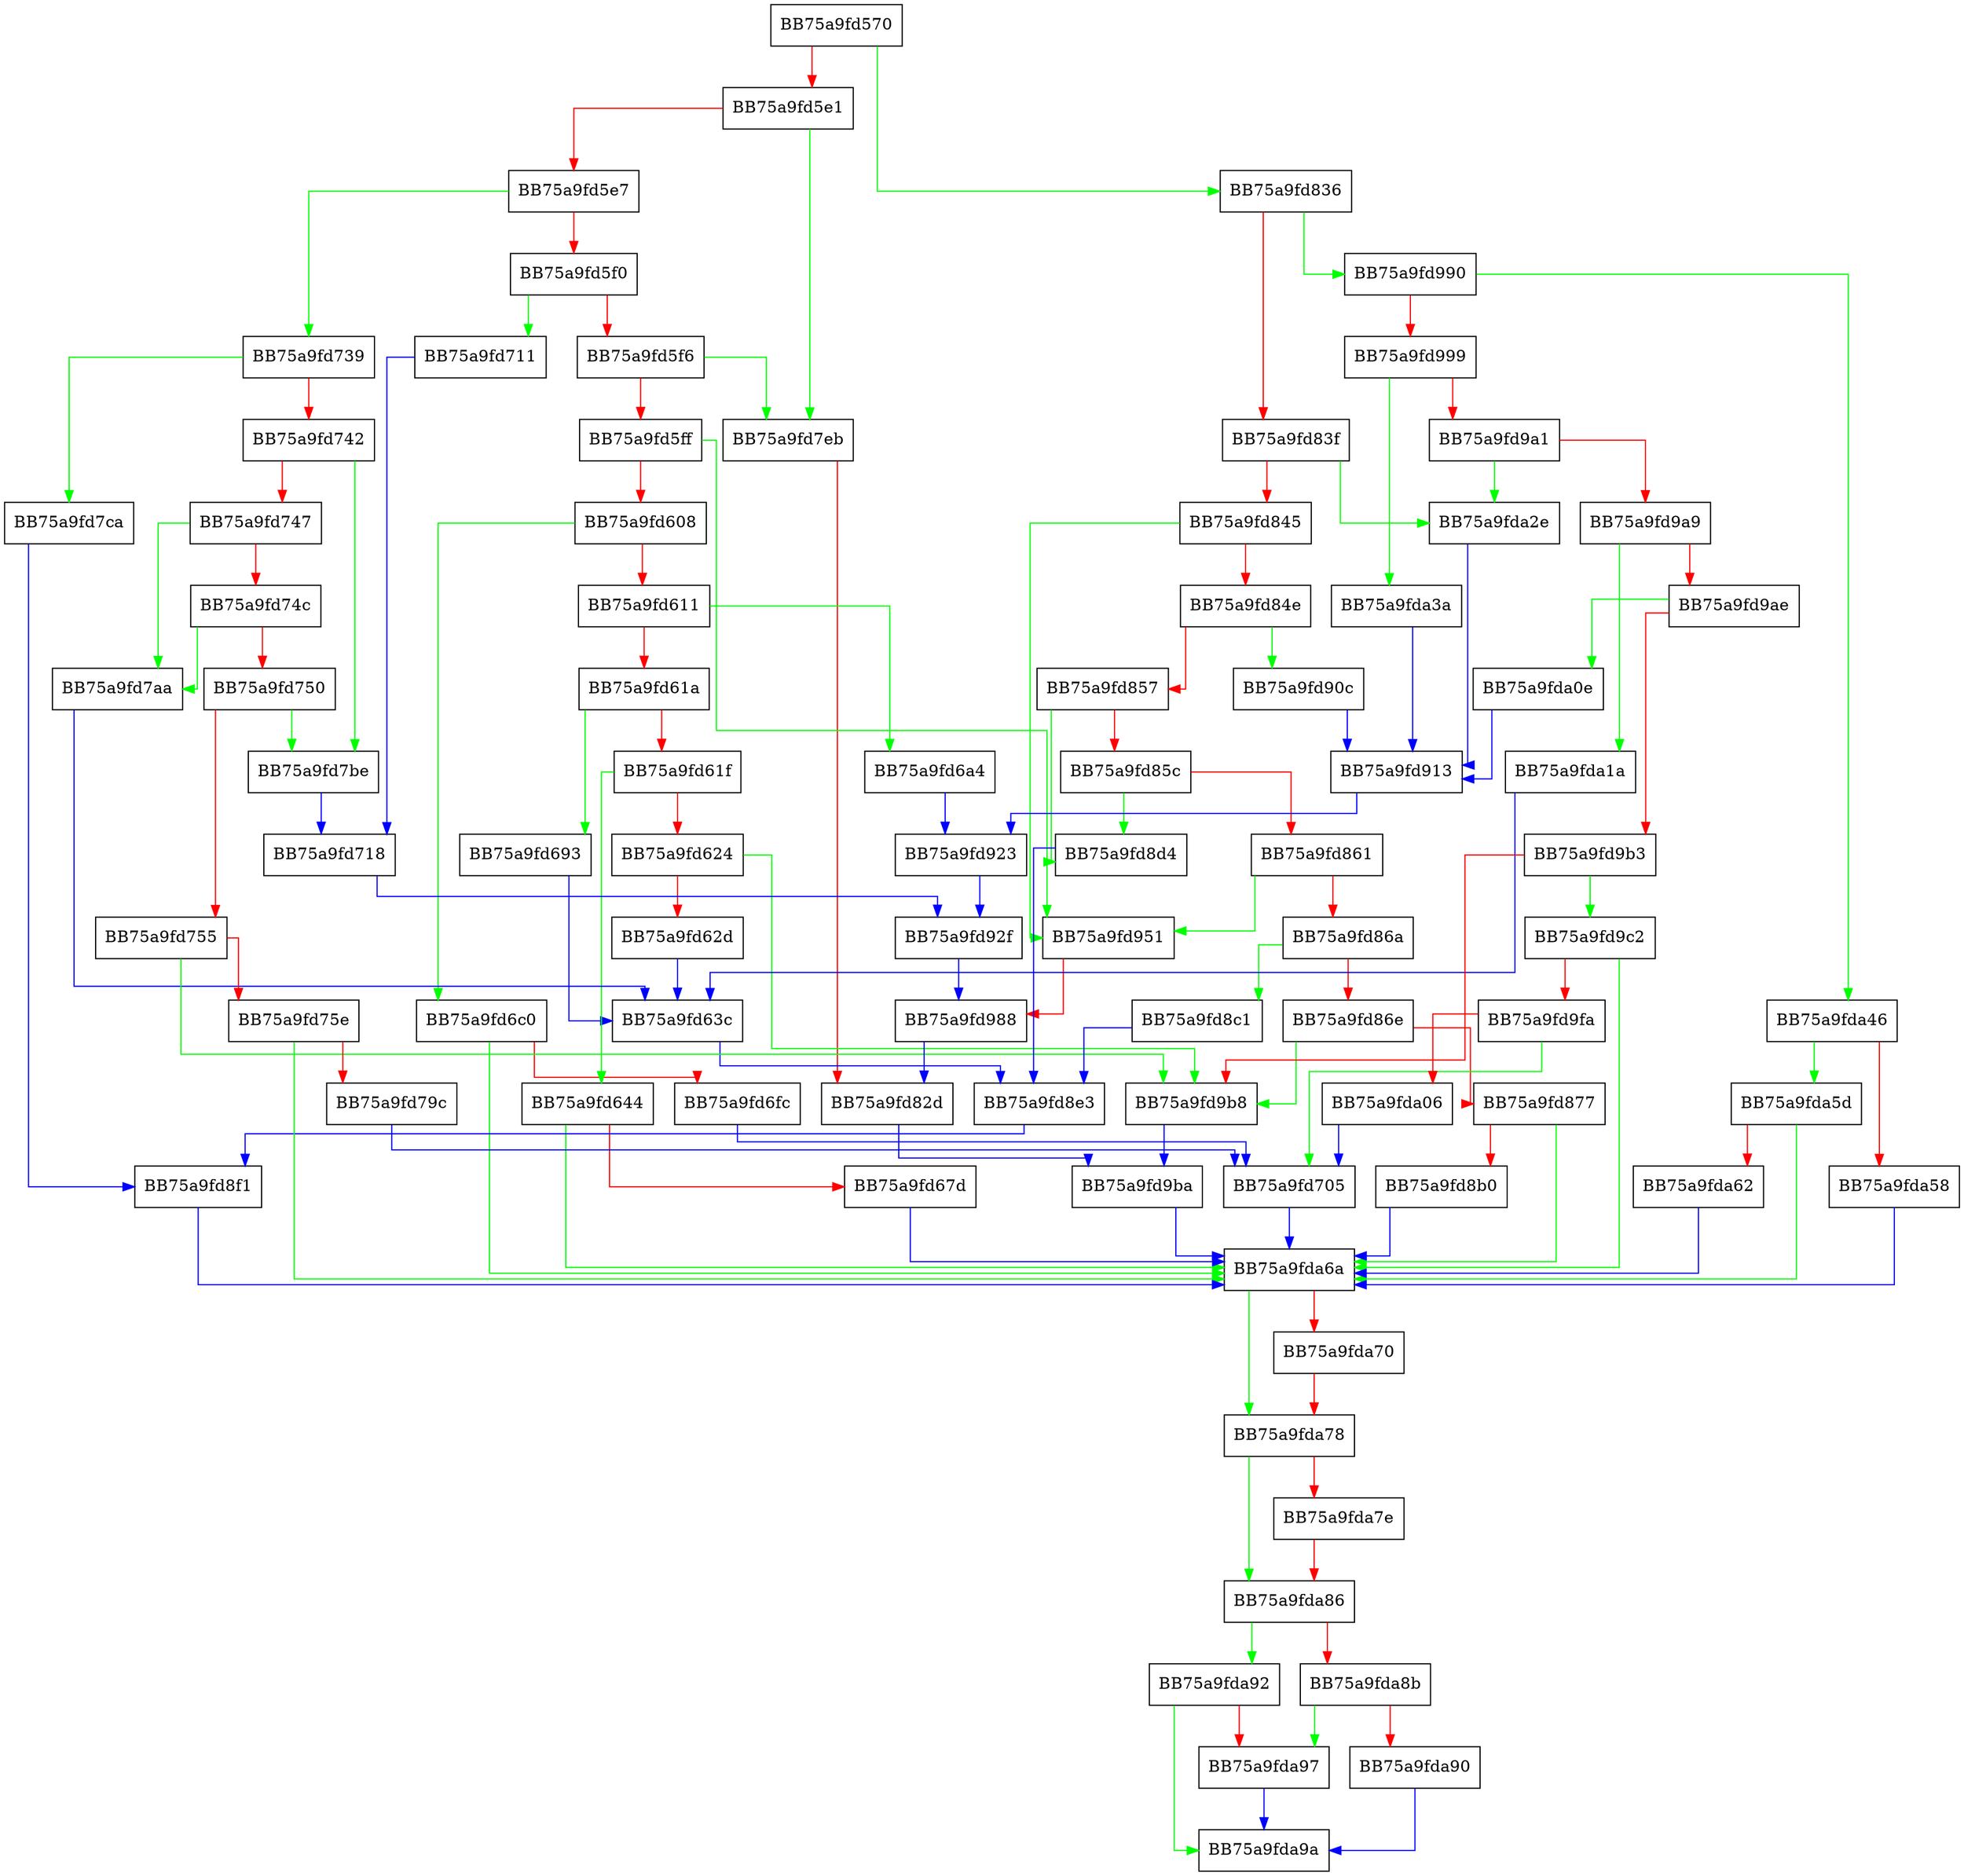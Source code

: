 digraph do_get {
  node [shape="box"];
  graph [splines=ortho];
  BB75a9fd570 -> BB75a9fd836 [color="green"];
  BB75a9fd570 -> BB75a9fd5e1 [color="red"];
  BB75a9fd5e1 -> BB75a9fd7eb [color="green"];
  BB75a9fd5e1 -> BB75a9fd5e7 [color="red"];
  BB75a9fd5e7 -> BB75a9fd739 [color="green"];
  BB75a9fd5e7 -> BB75a9fd5f0 [color="red"];
  BB75a9fd5f0 -> BB75a9fd711 [color="green"];
  BB75a9fd5f0 -> BB75a9fd5f6 [color="red"];
  BB75a9fd5f6 -> BB75a9fd7eb [color="green"];
  BB75a9fd5f6 -> BB75a9fd5ff [color="red"];
  BB75a9fd5ff -> BB75a9fd951 [color="green"];
  BB75a9fd5ff -> BB75a9fd608 [color="red"];
  BB75a9fd608 -> BB75a9fd6c0 [color="green"];
  BB75a9fd608 -> BB75a9fd611 [color="red"];
  BB75a9fd611 -> BB75a9fd6a4 [color="green"];
  BB75a9fd611 -> BB75a9fd61a [color="red"];
  BB75a9fd61a -> BB75a9fd693 [color="green"];
  BB75a9fd61a -> BB75a9fd61f [color="red"];
  BB75a9fd61f -> BB75a9fd644 [color="green"];
  BB75a9fd61f -> BB75a9fd624 [color="red"];
  BB75a9fd624 -> BB75a9fd9b8 [color="green"];
  BB75a9fd624 -> BB75a9fd62d [color="red"];
  BB75a9fd62d -> BB75a9fd63c [color="blue"];
  BB75a9fd63c -> BB75a9fd8e3 [color="blue"];
  BB75a9fd644 -> BB75a9fda6a [color="green"];
  BB75a9fd644 -> BB75a9fd67d [color="red"];
  BB75a9fd67d -> BB75a9fda6a [color="blue"];
  BB75a9fd693 -> BB75a9fd63c [color="blue"];
  BB75a9fd6a4 -> BB75a9fd923 [color="blue"];
  BB75a9fd6c0 -> BB75a9fda6a [color="green"];
  BB75a9fd6c0 -> BB75a9fd6fc [color="red"];
  BB75a9fd6fc -> BB75a9fd705 [color="blue"];
  BB75a9fd705 -> BB75a9fda6a [color="blue"];
  BB75a9fd711 -> BB75a9fd718 [color="blue"];
  BB75a9fd718 -> BB75a9fd92f [color="blue"];
  BB75a9fd739 -> BB75a9fd7ca [color="green"];
  BB75a9fd739 -> BB75a9fd742 [color="red"];
  BB75a9fd742 -> BB75a9fd7be [color="green"];
  BB75a9fd742 -> BB75a9fd747 [color="red"];
  BB75a9fd747 -> BB75a9fd7aa [color="green"];
  BB75a9fd747 -> BB75a9fd74c [color="red"];
  BB75a9fd74c -> BB75a9fd7aa [color="green"];
  BB75a9fd74c -> BB75a9fd750 [color="red"];
  BB75a9fd750 -> BB75a9fd7be [color="green"];
  BB75a9fd750 -> BB75a9fd755 [color="red"];
  BB75a9fd755 -> BB75a9fd9b8 [color="green"];
  BB75a9fd755 -> BB75a9fd75e [color="red"];
  BB75a9fd75e -> BB75a9fda6a [color="green"];
  BB75a9fd75e -> BB75a9fd79c [color="red"];
  BB75a9fd79c -> BB75a9fd705 [color="blue"];
  BB75a9fd7aa -> BB75a9fd63c [color="blue"];
  BB75a9fd7be -> BB75a9fd718 [color="blue"];
  BB75a9fd7ca -> BB75a9fd8f1 [color="blue"];
  BB75a9fd7eb -> BB75a9fd82d [color="red"];
  BB75a9fd82d -> BB75a9fd9ba [color="blue"];
  BB75a9fd836 -> BB75a9fd990 [color="green"];
  BB75a9fd836 -> BB75a9fd83f [color="red"];
  BB75a9fd83f -> BB75a9fda2e [color="green"];
  BB75a9fd83f -> BB75a9fd845 [color="red"];
  BB75a9fd845 -> BB75a9fd951 [color="green"];
  BB75a9fd845 -> BB75a9fd84e [color="red"];
  BB75a9fd84e -> BB75a9fd90c [color="green"];
  BB75a9fd84e -> BB75a9fd857 [color="red"];
  BB75a9fd857 -> BB75a9fd8d4 [color="green"];
  BB75a9fd857 -> BB75a9fd85c [color="red"];
  BB75a9fd85c -> BB75a9fd8d4 [color="green"];
  BB75a9fd85c -> BB75a9fd861 [color="red"];
  BB75a9fd861 -> BB75a9fd951 [color="green"];
  BB75a9fd861 -> BB75a9fd86a [color="red"];
  BB75a9fd86a -> BB75a9fd8c1 [color="green"];
  BB75a9fd86a -> BB75a9fd86e [color="red"];
  BB75a9fd86e -> BB75a9fd9b8 [color="green"];
  BB75a9fd86e -> BB75a9fd877 [color="red"];
  BB75a9fd877 -> BB75a9fda6a [color="green"];
  BB75a9fd877 -> BB75a9fd8b0 [color="red"];
  BB75a9fd8b0 -> BB75a9fda6a [color="blue"];
  BB75a9fd8c1 -> BB75a9fd8e3 [color="blue"];
  BB75a9fd8d4 -> BB75a9fd8e3 [color="blue"];
  BB75a9fd8e3 -> BB75a9fd8f1 [color="blue"];
  BB75a9fd8f1 -> BB75a9fda6a [color="blue"];
  BB75a9fd90c -> BB75a9fd913 [color="blue"];
  BB75a9fd913 -> BB75a9fd923 [color="blue"];
  BB75a9fd923 -> BB75a9fd92f [color="blue"];
  BB75a9fd92f -> BB75a9fd988 [color="blue"];
  BB75a9fd951 -> BB75a9fd988 [color="red"];
  BB75a9fd988 -> BB75a9fd82d [color="blue"];
  BB75a9fd990 -> BB75a9fda46 [color="green"];
  BB75a9fd990 -> BB75a9fd999 [color="red"];
  BB75a9fd999 -> BB75a9fda3a [color="green"];
  BB75a9fd999 -> BB75a9fd9a1 [color="red"];
  BB75a9fd9a1 -> BB75a9fda2e [color="green"];
  BB75a9fd9a1 -> BB75a9fd9a9 [color="red"];
  BB75a9fd9a9 -> BB75a9fda1a [color="green"];
  BB75a9fd9a9 -> BB75a9fd9ae [color="red"];
  BB75a9fd9ae -> BB75a9fda0e [color="green"];
  BB75a9fd9ae -> BB75a9fd9b3 [color="red"];
  BB75a9fd9b3 -> BB75a9fd9c2 [color="green"];
  BB75a9fd9b3 -> BB75a9fd9b8 [color="red"];
  BB75a9fd9b8 -> BB75a9fd9ba [color="blue"];
  BB75a9fd9ba -> BB75a9fda6a [color="blue"];
  BB75a9fd9c2 -> BB75a9fda6a [color="green"];
  BB75a9fd9c2 -> BB75a9fd9fa [color="red"];
  BB75a9fd9fa -> BB75a9fd705 [color="green"];
  BB75a9fd9fa -> BB75a9fda06 [color="red"];
  BB75a9fda06 -> BB75a9fd705 [color="blue"];
  BB75a9fda0e -> BB75a9fd913 [color="blue"];
  BB75a9fda1a -> BB75a9fd63c [color="blue"];
  BB75a9fda2e -> BB75a9fd913 [color="blue"];
  BB75a9fda3a -> BB75a9fd913 [color="blue"];
  BB75a9fda46 -> BB75a9fda5d [color="green"];
  BB75a9fda46 -> BB75a9fda58 [color="red"];
  BB75a9fda58 -> BB75a9fda6a [color="blue"];
  BB75a9fda5d -> BB75a9fda6a [color="green"];
  BB75a9fda5d -> BB75a9fda62 [color="red"];
  BB75a9fda62 -> BB75a9fda6a [color="blue"];
  BB75a9fda6a -> BB75a9fda78 [color="green"];
  BB75a9fda6a -> BB75a9fda70 [color="red"];
  BB75a9fda70 -> BB75a9fda78 [color="red"];
  BB75a9fda78 -> BB75a9fda86 [color="green"];
  BB75a9fda78 -> BB75a9fda7e [color="red"];
  BB75a9fda7e -> BB75a9fda86 [color="red"];
  BB75a9fda86 -> BB75a9fda92 [color="green"];
  BB75a9fda86 -> BB75a9fda8b [color="red"];
  BB75a9fda8b -> BB75a9fda97 [color="green"];
  BB75a9fda8b -> BB75a9fda90 [color="red"];
  BB75a9fda90 -> BB75a9fda9a [color="blue"];
  BB75a9fda92 -> BB75a9fda9a [color="green"];
  BB75a9fda92 -> BB75a9fda97 [color="red"];
  BB75a9fda97 -> BB75a9fda9a [color="blue"];
}